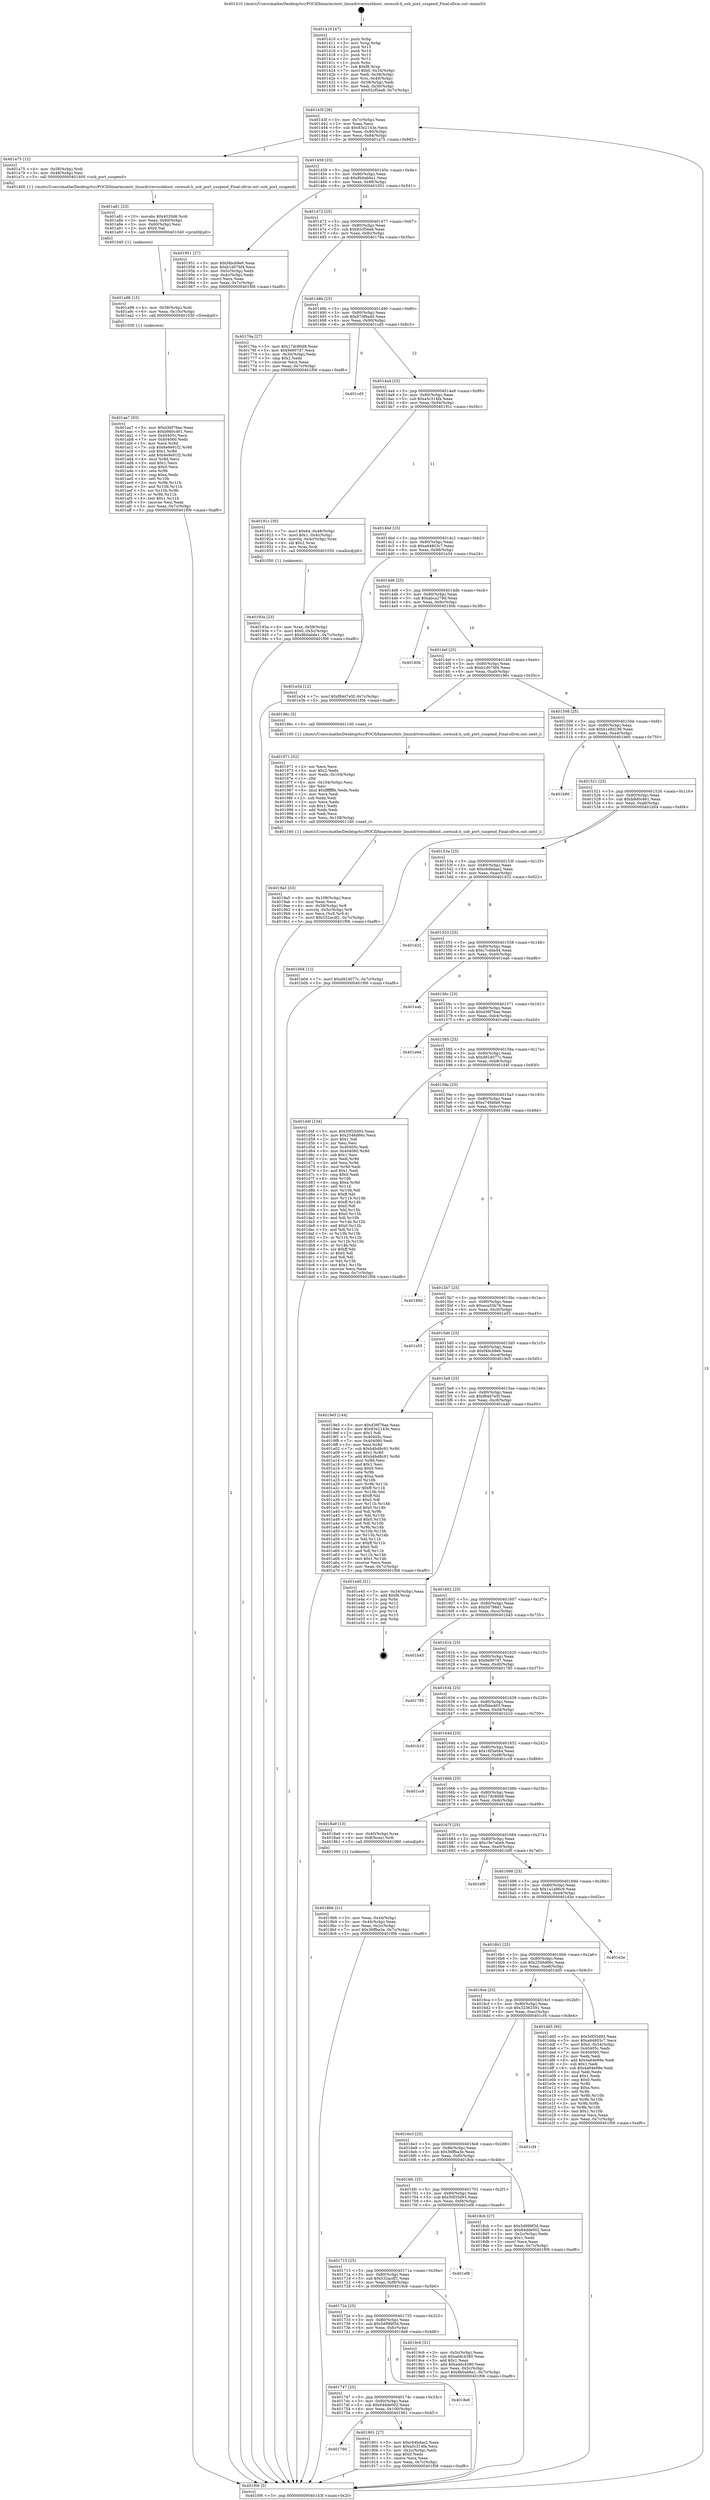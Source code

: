 digraph "0x401410" {
  label = "0x401410 (/mnt/c/Users/mathe/Desktop/tcc/POCII/binaries/extr_linuxdriversusbhost..coreusb.h_usb_port_suspend_Final-ollvm.out::main(0))"
  labelloc = "t"
  node[shape=record]

  Entry [label="",width=0.3,height=0.3,shape=circle,fillcolor=black,style=filled]
  "0x40143f" [label="{
     0x40143f [26]\l
     | [instrs]\l
     &nbsp;&nbsp;0x40143f \<+3\>: mov -0x7c(%rbp),%eax\l
     &nbsp;&nbsp;0x401442 \<+2\>: mov %eax,%ecx\l
     &nbsp;&nbsp;0x401444 \<+6\>: sub $0x83e2143e,%ecx\l
     &nbsp;&nbsp;0x40144a \<+3\>: mov %eax,-0x80(%rbp)\l
     &nbsp;&nbsp;0x40144d \<+6\>: mov %ecx,-0x84(%rbp)\l
     &nbsp;&nbsp;0x401453 \<+6\>: je 0000000000401a75 \<main+0x665\>\l
  }"]
  "0x401a75" [label="{
     0x401a75 [12]\l
     | [instrs]\l
     &nbsp;&nbsp;0x401a75 \<+4\>: mov -0x58(%rbp),%rdi\l
     &nbsp;&nbsp;0x401a79 \<+3\>: mov -0x48(%rbp),%esi\l
     &nbsp;&nbsp;0x401a7c \<+5\>: call 0000000000401400 \<usb_port_suspend\>\l
     | [calls]\l
     &nbsp;&nbsp;0x401400 \{1\} (/mnt/c/Users/mathe/Desktop/tcc/POCII/binaries/extr_linuxdriversusbhost..coreusb.h_usb_port_suspend_Final-ollvm.out::usb_port_suspend)\l
  }"]
  "0x401459" [label="{
     0x401459 [25]\l
     | [instrs]\l
     &nbsp;&nbsp;0x401459 \<+5\>: jmp 000000000040145e \<main+0x4e\>\l
     &nbsp;&nbsp;0x40145e \<+3\>: mov -0x80(%rbp),%eax\l
     &nbsp;&nbsp;0x401461 \<+5\>: sub $0x8b0ab6e1,%eax\l
     &nbsp;&nbsp;0x401466 \<+6\>: mov %eax,-0x88(%rbp)\l
     &nbsp;&nbsp;0x40146c \<+6\>: je 0000000000401951 \<main+0x541\>\l
  }"]
  Exit [label="",width=0.3,height=0.3,shape=circle,fillcolor=black,style=filled,peripheries=2]
  "0x401951" [label="{
     0x401951 [27]\l
     | [instrs]\l
     &nbsp;&nbsp;0x401951 \<+5\>: mov $0xf4bcb9e6,%eax\l
     &nbsp;&nbsp;0x401956 \<+5\>: mov $0xb1d076f4,%ecx\l
     &nbsp;&nbsp;0x40195b \<+3\>: mov -0x5c(%rbp),%edx\l
     &nbsp;&nbsp;0x40195e \<+3\>: cmp -0x4c(%rbp),%edx\l
     &nbsp;&nbsp;0x401961 \<+3\>: cmovl %ecx,%eax\l
     &nbsp;&nbsp;0x401964 \<+3\>: mov %eax,-0x7c(%rbp)\l
     &nbsp;&nbsp;0x401967 \<+5\>: jmp 0000000000401f06 \<main+0xaf6\>\l
  }"]
  "0x401472" [label="{
     0x401472 [25]\l
     | [instrs]\l
     &nbsp;&nbsp;0x401472 \<+5\>: jmp 0000000000401477 \<main+0x67\>\l
     &nbsp;&nbsp;0x401477 \<+3\>: mov -0x80(%rbp),%eax\l
     &nbsp;&nbsp;0x40147a \<+5\>: sub $0x92cf5ea8,%eax\l
     &nbsp;&nbsp;0x40147f \<+6\>: mov %eax,-0x8c(%rbp)\l
     &nbsp;&nbsp;0x401485 \<+6\>: je 000000000040176a \<main+0x35a\>\l
  }"]
  "0x401aa7" [label="{
     0x401aa7 [93]\l
     | [instrs]\l
     &nbsp;&nbsp;0x401aa7 \<+5\>: mov $0xd36f76ae,%eax\l
     &nbsp;&nbsp;0x401aac \<+5\>: mov $0xb9d0c461,%esi\l
     &nbsp;&nbsp;0x401ab1 \<+7\>: mov 0x40405c,%ecx\l
     &nbsp;&nbsp;0x401ab8 \<+7\>: mov 0x404060,%edx\l
     &nbsp;&nbsp;0x401abf \<+3\>: mov %ecx,%r8d\l
     &nbsp;&nbsp;0x401ac2 \<+7\>: sub $0x6e9e91f2,%r8d\l
     &nbsp;&nbsp;0x401ac9 \<+4\>: sub $0x1,%r8d\l
     &nbsp;&nbsp;0x401acd \<+7\>: add $0x6e9e91f2,%r8d\l
     &nbsp;&nbsp;0x401ad4 \<+4\>: imul %r8d,%ecx\l
     &nbsp;&nbsp;0x401ad8 \<+3\>: and $0x1,%ecx\l
     &nbsp;&nbsp;0x401adb \<+3\>: cmp $0x0,%ecx\l
     &nbsp;&nbsp;0x401ade \<+4\>: sete %r9b\l
     &nbsp;&nbsp;0x401ae2 \<+3\>: cmp $0xa,%edx\l
     &nbsp;&nbsp;0x401ae5 \<+4\>: setl %r10b\l
     &nbsp;&nbsp;0x401ae9 \<+3\>: mov %r9b,%r11b\l
     &nbsp;&nbsp;0x401aec \<+3\>: and %r10b,%r11b\l
     &nbsp;&nbsp;0x401aef \<+3\>: xor %r10b,%r9b\l
     &nbsp;&nbsp;0x401af2 \<+3\>: or %r9b,%r11b\l
     &nbsp;&nbsp;0x401af5 \<+4\>: test $0x1,%r11b\l
     &nbsp;&nbsp;0x401af9 \<+3\>: cmovne %esi,%eax\l
     &nbsp;&nbsp;0x401afc \<+3\>: mov %eax,-0x7c(%rbp)\l
     &nbsp;&nbsp;0x401aff \<+5\>: jmp 0000000000401f06 \<main+0xaf6\>\l
  }"]
  "0x40176a" [label="{
     0x40176a [27]\l
     | [instrs]\l
     &nbsp;&nbsp;0x40176a \<+5\>: mov $0x17dc90d8,%eax\l
     &nbsp;&nbsp;0x40176f \<+5\>: mov $0x9e907d7,%ecx\l
     &nbsp;&nbsp;0x401774 \<+3\>: mov -0x30(%rbp),%edx\l
     &nbsp;&nbsp;0x401777 \<+3\>: cmp $0x2,%edx\l
     &nbsp;&nbsp;0x40177a \<+3\>: cmovne %ecx,%eax\l
     &nbsp;&nbsp;0x40177d \<+3\>: mov %eax,-0x7c(%rbp)\l
     &nbsp;&nbsp;0x401780 \<+5\>: jmp 0000000000401f06 \<main+0xaf6\>\l
  }"]
  "0x40148b" [label="{
     0x40148b [25]\l
     | [instrs]\l
     &nbsp;&nbsp;0x40148b \<+5\>: jmp 0000000000401490 \<main+0x80\>\l
     &nbsp;&nbsp;0x401490 \<+3\>: mov -0x80(%rbp),%eax\l
     &nbsp;&nbsp;0x401493 \<+5\>: sub $0x97df9a40,%eax\l
     &nbsp;&nbsp;0x401498 \<+6\>: mov %eax,-0x90(%rbp)\l
     &nbsp;&nbsp;0x40149e \<+6\>: je 0000000000401cd5 \<main+0x8c5\>\l
  }"]
  "0x401f06" [label="{
     0x401f06 [5]\l
     | [instrs]\l
     &nbsp;&nbsp;0x401f06 \<+5\>: jmp 000000000040143f \<main+0x2f\>\l
  }"]
  "0x401410" [label="{
     0x401410 [47]\l
     | [instrs]\l
     &nbsp;&nbsp;0x401410 \<+1\>: push %rbp\l
     &nbsp;&nbsp;0x401411 \<+3\>: mov %rsp,%rbp\l
     &nbsp;&nbsp;0x401414 \<+2\>: push %r15\l
     &nbsp;&nbsp;0x401416 \<+2\>: push %r14\l
     &nbsp;&nbsp;0x401418 \<+2\>: push %r13\l
     &nbsp;&nbsp;0x40141a \<+2\>: push %r12\l
     &nbsp;&nbsp;0x40141c \<+1\>: push %rbx\l
     &nbsp;&nbsp;0x40141d \<+7\>: sub $0xf8,%rsp\l
     &nbsp;&nbsp;0x401424 \<+7\>: movl $0x0,-0x34(%rbp)\l
     &nbsp;&nbsp;0x40142b \<+3\>: mov %edi,-0x38(%rbp)\l
     &nbsp;&nbsp;0x40142e \<+4\>: mov %rsi,-0x40(%rbp)\l
     &nbsp;&nbsp;0x401432 \<+3\>: mov -0x38(%rbp),%edi\l
     &nbsp;&nbsp;0x401435 \<+3\>: mov %edi,-0x30(%rbp)\l
     &nbsp;&nbsp;0x401438 \<+7\>: movl $0x92cf5ea8,-0x7c(%rbp)\l
  }"]
  "0x401a98" [label="{
     0x401a98 [15]\l
     | [instrs]\l
     &nbsp;&nbsp;0x401a98 \<+4\>: mov -0x58(%rbp),%rdi\l
     &nbsp;&nbsp;0x401a9c \<+6\>: mov %eax,-0x10c(%rbp)\l
     &nbsp;&nbsp;0x401aa2 \<+5\>: call 0000000000401030 \<free@plt\>\l
     | [calls]\l
     &nbsp;&nbsp;0x401030 \{1\} (unknown)\l
  }"]
  "0x401cd5" [label="{
     0x401cd5\l
  }", style=dashed]
  "0x4014a4" [label="{
     0x4014a4 [25]\l
     | [instrs]\l
     &nbsp;&nbsp;0x4014a4 \<+5\>: jmp 00000000004014a9 \<main+0x99\>\l
     &nbsp;&nbsp;0x4014a9 \<+3\>: mov -0x80(%rbp),%eax\l
     &nbsp;&nbsp;0x4014ac \<+5\>: sub $0xa5c314fa,%eax\l
     &nbsp;&nbsp;0x4014b1 \<+6\>: mov %eax,-0x94(%rbp)\l
     &nbsp;&nbsp;0x4014b7 \<+6\>: je 000000000040191c \<main+0x50c\>\l
  }"]
  "0x401a81" [label="{
     0x401a81 [23]\l
     | [instrs]\l
     &nbsp;&nbsp;0x401a81 \<+10\>: movabs $0x4020d6,%rdi\l
     &nbsp;&nbsp;0x401a8b \<+3\>: mov %eax,-0x60(%rbp)\l
     &nbsp;&nbsp;0x401a8e \<+3\>: mov -0x60(%rbp),%esi\l
     &nbsp;&nbsp;0x401a91 \<+2\>: mov $0x0,%al\l
     &nbsp;&nbsp;0x401a93 \<+5\>: call 0000000000401040 \<printf@plt\>\l
     | [calls]\l
     &nbsp;&nbsp;0x401040 \{1\} (unknown)\l
  }"]
  "0x40191c" [label="{
     0x40191c [30]\l
     | [instrs]\l
     &nbsp;&nbsp;0x40191c \<+7\>: movl $0x64,-0x48(%rbp)\l
     &nbsp;&nbsp;0x401923 \<+7\>: movl $0x1,-0x4c(%rbp)\l
     &nbsp;&nbsp;0x40192a \<+4\>: movslq -0x4c(%rbp),%rax\l
     &nbsp;&nbsp;0x40192e \<+4\>: shl $0x2,%rax\l
     &nbsp;&nbsp;0x401932 \<+3\>: mov %rax,%rdi\l
     &nbsp;&nbsp;0x401935 \<+5\>: call 0000000000401050 \<malloc@plt\>\l
     | [calls]\l
     &nbsp;&nbsp;0x401050 \{1\} (unknown)\l
  }"]
  "0x4014bd" [label="{
     0x4014bd [25]\l
     | [instrs]\l
     &nbsp;&nbsp;0x4014bd \<+5\>: jmp 00000000004014c2 \<main+0xb2\>\l
     &nbsp;&nbsp;0x4014c2 \<+3\>: mov -0x80(%rbp),%eax\l
     &nbsp;&nbsp;0x4014c5 \<+5\>: sub $0xa94803c7,%eax\l
     &nbsp;&nbsp;0x4014ca \<+6\>: mov %eax,-0x98(%rbp)\l
     &nbsp;&nbsp;0x4014d0 \<+6\>: je 0000000000401e34 \<main+0xa24\>\l
  }"]
  "0x4019a5" [label="{
     0x4019a5 [33]\l
     | [instrs]\l
     &nbsp;&nbsp;0x4019a5 \<+6\>: mov -0x108(%rbp),%ecx\l
     &nbsp;&nbsp;0x4019ab \<+3\>: imul %eax,%ecx\l
     &nbsp;&nbsp;0x4019ae \<+4\>: mov -0x58(%rbp),%r8\l
     &nbsp;&nbsp;0x4019b2 \<+4\>: movslq -0x5c(%rbp),%r9\l
     &nbsp;&nbsp;0x4019b6 \<+4\>: mov %ecx,(%r8,%r9,4)\l
     &nbsp;&nbsp;0x4019ba \<+7\>: movl $0x532acdf1,-0x7c(%rbp)\l
     &nbsp;&nbsp;0x4019c1 \<+5\>: jmp 0000000000401f06 \<main+0xaf6\>\l
  }"]
  "0x401e34" [label="{
     0x401e34 [12]\l
     | [instrs]\l
     &nbsp;&nbsp;0x401e34 \<+7\>: movl $0xf84d7e5f,-0x7c(%rbp)\l
     &nbsp;&nbsp;0x401e3b \<+5\>: jmp 0000000000401f06 \<main+0xaf6\>\l
  }"]
  "0x4014d6" [label="{
     0x4014d6 [25]\l
     | [instrs]\l
     &nbsp;&nbsp;0x4014d6 \<+5\>: jmp 00000000004014db \<main+0xcb\>\l
     &nbsp;&nbsp;0x4014db \<+3\>: mov -0x80(%rbp),%eax\l
     &nbsp;&nbsp;0x4014de \<+5\>: sub $0xabca278d,%eax\l
     &nbsp;&nbsp;0x4014e3 \<+6\>: mov %eax,-0x9c(%rbp)\l
     &nbsp;&nbsp;0x4014e9 \<+6\>: je 000000000040180b \<main+0x3fb\>\l
  }"]
  "0x401971" [label="{
     0x401971 [52]\l
     | [instrs]\l
     &nbsp;&nbsp;0x401971 \<+2\>: xor %ecx,%ecx\l
     &nbsp;&nbsp;0x401973 \<+5\>: mov $0x2,%edx\l
     &nbsp;&nbsp;0x401978 \<+6\>: mov %edx,-0x104(%rbp)\l
     &nbsp;&nbsp;0x40197e \<+1\>: cltd\l
     &nbsp;&nbsp;0x40197f \<+6\>: mov -0x104(%rbp),%esi\l
     &nbsp;&nbsp;0x401985 \<+2\>: idiv %esi\l
     &nbsp;&nbsp;0x401987 \<+6\>: imul $0xfffffffe,%edx,%edx\l
     &nbsp;&nbsp;0x40198d \<+2\>: mov %ecx,%edi\l
     &nbsp;&nbsp;0x40198f \<+2\>: sub %edx,%edi\l
     &nbsp;&nbsp;0x401991 \<+2\>: mov %ecx,%edx\l
     &nbsp;&nbsp;0x401993 \<+3\>: sub $0x1,%edx\l
     &nbsp;&nbsp;0x401996 \<+2\>: add %edx,%edi\l
     &nbsp;&nbsp;0x401998 \<+2\>: sub %edi,%ecx\l
     &nbsp;&nbsp;0x40199a \<+6\>: mov %ecx,-0x108(%rbp)\l
     &nbsp;&nbsp;0x4019a0 \<+5\>: call 0000000000401160 \<next_i\>\l
     | [calls]\l
     &nbsp;&nbsp;0x401160 \{1\} (/mnt/c/Users/mathe/Desktop/tcc/POCII/binaries/extr_linuxdriversusbhost..coreusb.h_usb_port_suspend_Final-ollvm.out::next_i)\l
  }"]
  "0x40180b" [label="{
     0x40180b\l
  }", style=dashed]
  "0x4014ef" [label="{
     0x4014ef [25]\l
     | [instrs]\l
     &nbsp;&nbsp;0x4014ef \<+5\>: jmp 00000000004014f4 \<main+0xe4\>\l
     &nbsp;&nbsp;0x4014f4 \<+3\>: mov -0x80(%rbp),%eax\l
     &nbsp;&nbsp;0x4014f7 \<+5\>: sub $0xb1d076f4,%eax\l
     &nbsp;&nbsp;0x4014fc \<+6\>: mov %eax,-0xa0(%rbp)\l
     &nbsp;&nbsp;0x401502 \<+6\>: je 000000000040196c \<main+0x55c\>\l
  }"]
  "0x40193a" [label="{
     0x40193a [23]\l
     | [instrs]\l
     &nbsp;&nbsp;0x40193a \<+4\>: mov %rax,-0x58(%rbp)\l
     &nbsp;&nbsp;0x40193e \<+7\>: movl $0x0,-0x5c(%rbp)\l
     &nbsp;&nbsp;0x401945 \<+7\>: movl $0x8b0ab6e1,-0x7c(%rbp)\l
     &nbsp;&nbsp;0x40194c \<+5\>: jmp 0000000000401f06 \<main+0xaf6\>\l
  }"]
  "0x40196c" [label="{
     0x40196c [5]\l
     | [instrs]\l
     &nbsp;&nbsp;0x40196c \<+5\>: call 0000000000401160 \<next_i\>\l
     | [calls]\l
     &nbsp;&nbsp;0x401160 \{1\} (/mnt/c/Users/mathe/Desktop/tcc/POCII/binaries/extr_linuxdriversusbhost..coreusb.h_usb_port_suspend_Final-ollvm.out::next_i)\l
  }"]
  "0x401508" [label="{
     0x401508 [25]\l
     | [instrs]\l
     &nbsp;&nbsp;0x401508 \<+5\>: jmp 000000000040150d \<main+0xfd\>\l
     &nbsp;&nbsp;0x40150d \<+3\>: mov -0x80(%rbp),%eax\l
     &nbsp;&nbsp;0x401510 \<+5\>: sub $0xb1e8d186,%eax\l
     &nbsp;&nbsp;0x401515 \<+6\>: mov %eax,-0xa4(%rbp)\l
     &nbsp;&nbsp;0x40151b \<+6\>: je 0000000000401b60 \<main+0x750\>\l
  }"]
  "0x401760" [label="{
     0x401760\l
  }", style=dashed]
  "0x401b60" [label="{
     0x401b60\l
  }", style=dashed]
  "0x401521" [label="{
     0x401521 [25]\l
     | [instrs]\l
     &nbsp;&nbsp;0x401521 \<+5\>: jmp 0000000000401526 \<main+0x116\>\l
     &nbsp;&nbsp;0x401526 \<+3\>: mov -0x80(%rbp),%eax\l
     &nbsp;&nbsp;0x401529 \<+5\>: sub $0xb9d0c461,%eax\l
     &nbsp;&nbsp;0x40152e \<+6\>: mov %eax,-0xa8(%rbp)\l
     &nbsp;&nbsp;0x401534 \<+6\>: je 0000000000401b04 \<main+0x6f4\>\l
  }"]
  "0x401901" [label="{
     0x401901 [27]\l
     | [instrs]\l
     &nbsp;&nbsp;0x401901 \<+5\>: mov $0xc64bdae2,%eax\l
     &nbsp;&nbsp;0x401906 \<+5\>: mov $0xa5c314fa,%ecx\l
     &nbsp;&nbsp;0x40190b \<+3\>: mov -0x2c(%rbp),%edx\l
     &nbsp;&nbsp;0x40190e \<+3\>: cmp $0x0,%edx\l
     &nbsp;&nbsp;0x401911 \<+3\>: cmove %ecx,%eax\l
     &nbsp;&nbsp;0x401914 \<+3\>: mov %eax,-0x7c(%rbp)\l
     &nbsp;&nbsp;0x401917 \<+5\>: jmp 0000000000401f06 \<main+0xaf6\>\l
  }"]
  "0x401b04" [label="{
     0x401b04 [12]\l
     | [instrs]\l
     &nbsp;&nbsp;0x401b04 \<+7\>: movl $0xd924077c,-0x7c(%rbp)\l
     &nbsp;&nbsp;0x401b0b \<+5\>: jmp 0000000000401f06 \<main+0xaf6\>\l
  }"]
  "0x40153a" [label="{
     0x40153a [25]\l
     | [instrs]\l
     &nbsp;&nbsp;0x40153a \<+5\>: jmp 000000000040153f \<main+0x12f\>\l
     &nbsp;&nbsp;0x40153f \<+3\>: mov -0x80(%rbp),%eax\l
     &nbsp;&nbsp;0x401542 \<+5\>: sub $0xc64bdae2,%eax\l
     &nbsp;&nbsp;0x401547 \<+6\>: mov %eax,-0xac(%rbp)\l
     &nbsp;&nbsp;0x40154d \<+6\>: je 0000000000401d32 \<main+0x922\>\l
  }"]
  "0x401747" [label="{
     0x401747 [25]\l
     | [instrs]\l
     &nbsp;&nbsp;0x401747 \<+5\>: jmp 000000000040174c \<main+0x33c\>\l
     &nbsp;&nbsp;0x40174c \<+3\>: mov -0x80(%rbp),%eax\l
     &nbsp;&nbsp;0x40174f \<+5\>: sub $0x64dde002,%eax\l
     &nbsp;&nbsp;0x401754 \<+6\>: mov %eax,-0x100(%rbp)\l
     &nbsp;&nbsp;0x40175a \<+6\>: je 0000000000401901 \<main+0x4f1\>\l
  }"]
  "0x401d32" [label="{
     0x401d32\l
  }", style=dashed]
  "0x401553" [label="{
     0x401553 [25]\l
     | [instrs]\l
     &nbsp;&nbsp;0x401553 \<+5\>: jmp 0000000000401558 \<main+0x148\>\l
     &nbsp;&nbsp;0x401558 \<+3\>: mov -0x80(%rbp),%eax\l
     &nbsp;&nbsp;0x40155b \<+5\>: sub $0xc7cdda44,%eax\l
     &nbsp;&nbsp;0x401560 \<+6\>: mov %eax,-0xb0(%rbp)\l
     &nbsp;&nbsp;0x401566 \<+6\>: je 0000000000401eab \<main+0xa9b\>\l
  }"]
  "0x4018e6" [label="{
     0x4018e6\l
  }", style=dashed]
  "0x401eab" [label="{
     0x401eab\l
  }", style=dashed]
  "0x40156c" [label="{
     0x40156c [25]\l
     | [instrs]\l
     &nbsp;&nbsp;0x40156c \<+5\>: jmp 0000000000401571 \<main+0x161\>\l
     &nbsp;&nbsp;0x401571 \<+3\>: mov -0x80(%rbp),%eax\l
     &nbsp;&nbsp;0x401574 \<+5\>: sub $0xd36f76ae,%eax\l
     &nbsp;&nbsp;0x401579 \<+6\>: mov %eax,-0xb4(%rbp)\l
     &nbsp;&nbsp;0x40157f \<+6\>: je 0000000000401e6d \<main+0xa5d\>\l
  }"]
  "0x40172e" [label="{
     0x40172e [25]\l
     | [instrs]\l
     &nbsp;&nbsp;0x40172e \<+5\>: jmp 0000000000401733 \<main+0x323\>\l
     &nbsp;&nbsp;0x401733 \<+3\>: mov -0x80(%rbp),%eax\l
     &nbsp;&nbsp;0x401736 \<+5\>: sub $0x5d999f3d,%eax\l
     &nbsp;&nbsp;0x40173b \<+6\>: mov %eax,-0xfc(%rbp)\l
     &nbsp;&nbsp;0x401741 \<+6\>: je 00000000004018e6 \<main+0x4d6\>\l
  }"]
  "0x401e6d" [label="{
     0x401e6d\l
  }", style=dashed]
  "0x401585" [label="{
     0x401585 [25]\l
     | [instrs]\l
     &nbsp;&nbsp;0x401585 \<+5\>: jmp 000000000040158a \<main+0x17a\>\l
     &nbsp;&nbsp;0x40158a \<+3\>: mov -0x80(%rbp),%eax\l
     &nbsp;&nbsp;0x40158d \<+5\>: sub $0xd924077c,%eax\l
     &nbsp;&nbsp;0x401592 \<+6\>: mov %eax,-0xb8(%rbp)\l
     &nbsp;&nbsp;0x401598 \<+6\>: je 0000000000401d4f \<main+0x93f\>\l
  }"]
  "0x4019c6" [label="{
     0x4019c6 [31]\l
     | [instrs]\l
     &nbsp;&nbsp;0x4019c6 \<+3\>: mov -0x5c(%rbp),%eax\l
     &nbsp;&nbsp;0x4019c9 \<+5\>: sub $0xaddc4380,%eax\l
     &nbsp;&nbsp;0x4019ce \<+3\>: add $0x1,%eax\l
     &nbsp;&nbsp;0x4019d1 \<+5\>: add $0xaddc4380,%eax\l
     &nbsp;&nbsp;0x4019d6 \<+3\>: mov %eax,-0x5c(%rbp)\l
     &nbsp;&nbsp;0x4019d9 \<+7\>: movl $0x8b0ab6e1,-0x7c(%rbp)\l
     &nbsp;&nbsp;0x4019e0 \<+5\>: jmp 0000000000401f06 \<main+0xaf6\>\l
  }"]
  "0x401d4f" [label="{
     0x401d4f [134]\l
     | [instrs]\l
     &nbsp;&nbsp;0x401d4f \<+5\>: mov $0x50f35d93,%eax\l
     &nbsp;&nbsp;0x401d54 \<+5\>: mov $0x2546d66c,%ecx\l
     &nbsp;&nbsp;0x401d59 \<+2\>: mov $0x1,%dl\l
     &nbsp;&nbsp;0x401d5b \<+2\>: xor %esi,%esi\l
     &nbsp;&nbsp;0x401d5d \<+7\>: mov 0x40405c,%edi\l
     &nbsp;&nbsp;0x401d64 \<+8\>: mov 0x404060,%r8d\l
     &nbsp;&nbsp;0x401d6c \<+3\>: sub $0x1,%esi\l
     &nbsp;&nbsp;0x401d6f \<+3\>: mov %edi,%r9d\l
     &nbsp;&nbsp;0x401d72 \<+3\>: add %esi,%r9d\l
     &nbsp;&nbsp;0x401d75 \<+4\>: imul %r9d,%edi\l
     &nbsp;&nbsp;0x401d79 \<+3\>: and $0x1,%edi\l
     &nbsp;&nbsp;0x401d7c \<+3\>: cmp $0x0,%edi\l
     &nbsp;&nbsp;0x401d7f \<+4\>: sete %r10b\l
     &nbsp;&nbsp;0x401d83 \<+4\>: cmp $0xa,%r8d\l
     &nbsp;&nbsp;0x401d87 \<+4\>: setl %r11b\l
     &nbsp;&nbsp;0x401d8b \<+3\>: mov %r10b,%bl\l
     &nbsp;&nbsp;0x401d8e \<+3\>: xor $0xff,%bl\l
     &nbsp;&nbsp;0x401d91 \<+3\>: mov %r11b,%r14b\l
     &nbsp;&nbsp;0x401d94 \<+4\>: xor $0xff,%r14b\l
     &nbsp;&nbsp;0x401d98 \<+3\>: xor $0x0,%dl\l
     &nbsp;&nbsp;0x401d9b \<+3\>: mov %bl,%r15b\l
     &nbsp;&nbsp;0x401d9e \<+4\>: and $0x0,%r15b\l
     &nbsp;&nbsp;0x401da2 \<+3\>: and %dl,%r10b\l
     &nbsp;&nbsp;0x401da5 \<+3\>: mov %r14b,%r12b\l
     &nbsp;&nbsp;0x401da8 \<+4\>: and $0x0,%r12b\l
     &nbsp;&nbsp;0x401dac \<+3\>: and %dl,%r11b\l
     &nbsp;&nbsp;0x401daf \<+3\>: or %r10b,%r15b\l
     &nbsp;&nbsp;0x401db2 \<+3\>: or %r11b,%r12b\l
     &nbsp;&nbsp;0x401db5 \<+3\>: xor %r12b,%r15b\l
     &nbsp;&nbsp;0x401db8 \<+3\>: or %r14b,%bl\l
     &nbsp;&nbsp;0x401dbb \<+3\>: xor $0xff,%bl\l
     &nbsp;&nbsp;0x401dbe \<+3\>: or $0x0,%dl\l
     &nbsp;&nbsp;0x401dc1 \<+2\>: and %dl,%bl\l
     &nbsp;&nbsp;0x401dc3 \<+3\>: or %bl,%r15b\l
     &nbsp;&nbsp;0x401dc6 \<+4\>: test $0x1,%r15b\l
     &nbsp;&nbsp;0x401dca \<+3\>: cmovne %ecx,%eax\l
     &nbsp;&nbsp;0x401dcd \<+3\>: mov %eax,-0x7c(%rbp)\l
     &nbsp;&nbsp;0x401dd0 \<+5\>: jmp 0000000000401f06 \<main+0xaf6\>\l
  }"]
  "0x40159e" [label="{
     0x40159e [25]\l
     | [instrs]\l
     &nbsp;&nbsp;0x40159e \<+5\>: jmp 00000000004015a3 \<main+0x193\>\l
     &nbsp;&nbsp;0x4015a3 \<+3\>: mov -0x80(%rbp),%eax\l
     &nbsp;&nbsp;0x4015a6 \<+5\>: sub $0xe746bfa9,%eax\l
     &nbsp;&nbsp;0x4015ab \<+6\>: mov %eax,-0xbc(%rbp)\l
     &nbsp;&nbsp;0x4015b1 \<+6\>: je 000000000040189d \<main+0x48d\>\l
  }"]
  "0x401715" [label="{
     0x401715 [25]\l
     | [instrs]\l
     &nbsp;&nbsp;0x401715 \<+5\>: jmp 000000000040171a \<main+0x30a\>\l
     &nbsp;&nbsp;0x40171a \<+3\>: mov -0x80(%rbp),%eax\l
     &nbsp;&nbsp;0x40171d \<+5\>: sub $0x532acdf1,%eax\l
     &nbsp;&nbsp;0x401722 \<+6\>: mov %eax,-0xf8(%rbp)\l
     &nbsp;&nbsp;0x401728 \<+6\>: je 00000000004019c6 \<main+0x5b6\>\l
  }"]
  "0x40189d" [label="{
     0x40189d\l
  }", style=dashed]
  "0x4015b7" [label="{
     0x4015b7 [25]\l
     | [instrs]\l
     &nbsp;&nbsp;0x4015b7 \<+5\>: jmp 00000000004015bc \<main+0x1ac\>\l
     &nbsp;&nbsp;0x4015bc \<+3\>: mov -0x80(%rbp),%eax\l
     &nbsp;&nbsp;0x4015bf \<+5\>: sub $0xeca55b76,%eax\l
     &nbsp;&nbsp;0x4015c4 \<+6\>: mov %eax,-0xc0(%rbp)\l
     &nbsp;&nbsp;0x4015ca \<+6\>: je 0000000000401e55 \<main+0xa45\>\l
  }"]
  "0x401ef8" [label="{
     0x401ef8\l
  }", style=dashed]
  "0x401e55" [label="{
     0x401e55\l
  }", style=dashed]
  "0x4015d0" [label="{
     0x4015d0 [25]\l
     | [instrs]\l
     &nbsp;&nbsp;0x4015d0 \<+5\>: jmp 00000000004015d5 \<main+0x1c5\>\l
     &nbsp;&nbsp;0x4015d5 \<+3\>: mov -0x80(%rbp),%eax\l
     &nbsp;&nbsp;0x4015d8 \<+5\>: sub $0xf4bcb9e6,%eax\l
     &nbsp;&nbsp;0x4015dd \<+6\>: mov %eax,-0xc4(%rbp)\l
     &nbsp;&nbsp;0x4015e3 \<+6\>: je 00000000004019e5 \<main+0x5d5\>\l
  }"]
  "0x4016fc" [label="{
     0x4016fc [25]\l
     | [instrs]\l
     &nbsp;&nbsp;0x4016fc \<+5\>: jmp 0000000000401701 \<main+0x2f1\>\l
     &nbsp;&nbsp;0x401701 \<+3\>: mov -0x80(%rbp),%eax\l
     &nbsp;&nbsp;0x401704 \<+5\>: sub $0x50f35d93,%eax\l
     &nbsp;&nbsp;0x401709 \<+6\>: mov %eax,-0xf4(%rbp)\l
     &nbsp;&nbsp;0x40170f \<+6\>: je 0000000000401ef8 \<main+0xae8\>\l
  }"]
  "0x4019e5" [label="{
     0x4019e5 [144]\l
     | [instrs]\l
     &nbsp;&nbsp;0x4019e5 \<+5\>: mov $0xd36f76ae,%eax\l
     &nbsp;&nbsp;0x4019ea \<+5\>: mov $0x83e2143e,%ecx\l
     &nbsp;&nbsp;0x4019ef \<+2\>: mov $0x1,%dl\l
     &nbsp;&nbsp;0x4019f1 \<+7\>: mov 0x40405c,%esi\l
     &nbsp;&nbsp;0x4019f8 \<+7\>: mov 0x404060,%edi\l
     &nbsp;&nbsp;0x4019ff \<+3\>: mov %esi,%r8d\l
     &nbsp;&nbsp;0x401a02 \<+7\>: sub $0xb4bd8c91,%r8d\l
     &nbsp;&nbsp;0x401a09 \<+4\>: sub $0x1,%r8d\l
     &nbsp;&nbsp;0x401a0d \<+7\>: add $0xb4bd8c91,%r8d\l
     &nbsp;&nbsp;0x401a14 \<+4\>: imul %r8d,%esi\l
     &nbsp;&nbsp;0x401a18 \<+3\>: and $0x1,%esi\l
     &nbsp;&nbsp;0x401a1b \<+3\>: cmp $0x0,%esi\l
     &nbsp;&nbsp;0x401a1e \<+4\>: sete %r9b\l
     &nbsp;&nbsp;0x401a22 \<+3\>: cmp $0xa,%edi\l
     &nbsp;&nbsp;0x401a25 \<+4\>: setl %r10b\l
     &nbsp;&nbsp;0x401a29 \<+3\>: mov %r9b,%r11b\l
     &nbsp;&nbsp;0x401a2c \<+4\>: xor $0xff,%r11b\l
     &nbsp;&nbsp;0x401a30 \<+3\>: mov %r10b,%bl\l
     &nbsp;&nbsp;0x401a33 \<+3\>: xor $0xff,%bl\l
     &nbsp;&nbsp;0x401a36 \<+3\>: xor $0x0,%dl\l
     &nbsp;&nbsp;0x401a39 \<+3\>: mov %r11b,%r14b\l
     &nbsp;&nbsp;0x401a3c \<+4\>: and $0x0,%r14b\l
     &nbsp;&nbsp;0x401a40 \<+3\>: and %dl,%r9b\l
     &nbsp;&nbsp;0x401a43 \<+3\>: mov %bl,%r15b\l
     &nbsp;&nbsp;0x401a46 \<+4\>: and $0x0,%r15b\l
     &nbsp;&nbsp;0x401a4a \<+3\>: and %dl,%r10b\l
     &nbsp;&nbsp;0x401a4d \<+3\>: or %r9b,%r14b\l
     &nbsp;&nbsp;0x401a50 \<+3\>: or %r10b,%r15b\l
     &nbsp;&nbsp;0x401a53 \<+3\>: xor %r15b,%r14b\l
     &nbsp;&nbsp;0x401a56 \<+3\>: or %bl,%r11b\l
     &nbsp;&nbsp;0x401a59 \<+4\>: xor $0xff,%r11b\l
     &nbsp;&nbsp;0x401a5d \<+3\>: or $0x0,%dl\l
     &nbsp;&nbsp;0x401a60 \<+3\>: and %dl,%r11b\l
     &nbsp;&nbsp;0x401a63 \<+3\>: or %r11b,%r14b\l
     &nbsp;&nbsp;0x401a66 \<+4\>: test $0x1,%r14b\l
     &nbsp;&nbsp;0x401a6a \<+3\>: cmovne %ecx,%eax\l
     &nbsp;&nbsp;0x401a6d \<+3\>: mov %eax,-0x7c(%rbp)\l
     &nbsp;&nbsp;0x401a70 \<+5\>: jmp 0000000000401f06 \<main+0xaf6\>\l
  }"]
  "0x4015e9" [label="{
     0x4015e9 [25]\l
     | [instrs]\l
     &nbsp;&nbsp;0x4015e9 \<+5\>: jmp 00000000004015ee \<main+0x1de\>\l
     &nbsp;&nbsp;0x4015ee \<+3\>: mov -0x80(%rbp),%eax\l
     &nbsp;&nbsp;0x4015f1 \<+5\>: sub $0xf84d7e5f,%eax\l
     &nbsp;&nbsp;0x4015f6 \<+6\>: mov %eax,-0xc8(%rbp)\l
     &nbsp;&nbsp;0x4015fc \<+6\>: je 0000000000401e40 \<main+0xa30\>\l
  }"]
  "0x4018cb" [label="{
     0x4018cb [27]\l
     | [instrs]\l
     &nbsp;&nbsp;0x4018cb \<+5\>: mov $0x5d999f3d,%eax\l
     &nbsp;&nbsp;0x4018d0 \<+5\>: mov $0x64dde002,%ecx\l
     &nbsp;&nbsp;0x4018d5 \<+3\>: mov -0x2c(%rbp),%edx\l
     &nbsp;&nbsp;0x4018d8 \<+3\>: cmp $0x1,%edx\l
     &nbsp;&nbsp;0x4018db \<+3\>: cmovl %ecx,%eax\l
     &nbsp;&nbsp;0x4018de \<+3\>: mov %eax,-0x7c(%rbp)\l
     &nbsp;&nbsp;0x4018e1 \<+5\>: jmp 0000000000401f06 \<main+0xaf6\>\l
  }"]
  "0x401e40" [label="{
     0x401e40 [21]\l
     | [instrs]\l
     &nbsp;&nbsp;0x401e40 \<+3\>: mov -0x34(%rbp),%eax\l
     &nbsp;&nbsp;0x401e43 \<+7\>: add $0xf8,%rsp\l
     &nbsp;&nbsp;0x401e4a \<+1\>: pop %rbx\l
     &nbsp;&nbsp;0x401e4b \<+2\>: pop %r12\l
     &nbsp;&nbsp;0x401e4d \<+2\>: pop %r13\l
     &nbsp;&nbsp;0x401e4f \<+2\>: pop %r14\l
     &nbsp;&nbsp;0x401e51 \<+2\>: pop %r15\l
     &nbsp;&nbsp;0x401e53 \<+1\>: pop %rbp\l
     &nbsp;&nbsp;0x401e54 \<+1\>: ret\l
  }"]
  "0x401602" [label="{
     0x401602 [25]\l
     | [instrs]\l
     &nbsp;&nbsp;0x401602 \<+5\>: jmp 0000000000401607 \<main+0x1f7\>\l
     &nbsp;&nbsp;0x401607 \<+3\>: mov -0x80(%rbp),%eax\l
     &nbsp;&nbsp;0x40160a \<+5\>: sub $0x5d798d1,%eax\l
     &nbsp;&nbsp;0x40160f \<+6\>: mov %eax,-0xcc(%rbp)\l
     &nbsp;&nbsp;0x401615 \<+6\>: je 0000000000401b45 \<main+0x735\>\l
  }"]
  "0x4016e3" [label="{
     0x4016e3 [25]\l
     | [instrs]\l
     &nbsp;&nbsp;0x4016e3 \<+5\>: jmp 00000000004016e8 \<main+0x2d8\>\l
     &nbsp;&nbsp;0x4016e8 \<+3\>: mov -0x80(%rbp),%eax\l
     &nbsp;&nbsp;0x4016eb \<+5\>: sub $0x36ffba3e,%eax\l
     &nbsp;&nbsp;0x4016f0 \<+6\>: mov %eax,-0xf0(%rbp)\l
     &nbsp;&nbsp;0x4016f6 \<+6\>: je 00000000004018cb \<main+0x4bb\>\l
  }"]
  "0x401b45" [label="{
     0x401b45\l
  }", style=dashed]
  "0x40161b" [label="{
     0x40161b [25]\l
     | [instrs]\l
     &nbsp;&nbsp;0x40161b \<+5\>: jmp 0000000000401620 \<main+0x210\>\l
     &nbsp;&nbsp;0x401620 \<+3\>: mov -0x80(%rbp),%eax\l
     &nbsp;&nbsp;0x401623 \<+5\>: sub $0x9e907d7,%eax\l
     &nbsp;&nbsp;0x401628 \<+6\>: mov %eax,-0xd0(%rbp)\l
     &nbsp;&nbsp;0x40162e \<+6\>: je 0000000000401785 \<main+0x375\>\l
  }"]
  "0x401cf4" [label="{
     0x401cf4\l
  }", style=dashed]
  "0x401785" [label="{
     0x401785\l
  }", style=dashed]
  "0x401634" [label="{
     0x401634 [25]\l
     | [instrs]\l
     &nbsp;&nbsp;0x401634 \<+5\>: jmp 0000000000401639 \<main+0x229\>\l
     &nbsp;&nbsp;0x401639 \<+3\>: mov -0x80(%rbp),%eax\l
     &nbsp;&nbsp;0x40163c \<+5\>: sub $0xfbbe403,%eax\l
     &nbsp;&nbsp;0x401641 \<+6\>: mov %eax,-0xd4(%rbp)\l
     &nbsp;&nbsp;0x401647 \<+6\>: je 0000000000401b10 \<main+0x700\>\l
  }"]
  "0x4016ca" [label="{
     0x4016ca [25]\l
     | [instrs]\l
     &nbsp;&nbsp;0x4016ca \<+5\>: jmp 00000000004016cf \<main+0x2bf\>\l
     &nbsp;&nbsp;0x4016cf \<+3\>: mov -0x80(%rbp),%eax\l
     &nbsp;&nbsp;0x4016d2 \<+5\>: sub $0x32362591,%eax\l
     &nbsp;&nbsp;0x4016d7 \<+6\>: mov %eax,-0xec(%rbp)\l
     &nbsp;&nbsp;0x4016dd \<+6\>: je 0000000000401cf4 \<main+0x8e4\>\l
  }"]
  "0x401b10" [label="{
     0x401b10\l
  }", style=dashed]
  "0x40164d" [label="{
     0x40164d [25]\l
     | [instrs]\l
     &nbsp;&nbsp;0x40164d \<+5\>: jmp 0000000000401652 \<main+0x242\>\l
     &nbsp;&nbsp;0x401652 \<+3\>: mov -0x80(%rbp),%eax\l
     &nbsp;&nbsp;0x401655 \<+5\>: sub $0x16f3a044,%eax\l
     &nbsp;&nbsp;0x40165a \<+6\>: mov %eax,-0xd8(%rbp)\l
     &nbsp;&nbsp;0x401660 \<+6\>: je 0000000000401cc9 \<main+0x8b9\>\l
  }"]
  "0x401dd5" [label="{
     0x401dd5 [95]\l
     | [instrs]\l
     &nbsp;&nbsp;0x401dd5 \<+5\>: mov $0x50f35d93,%eax\l
     &nbsp;&nbsp;0x401dda \<+5\>: mov $0xa94803c7,%ecx\l
     &nbsp;&nbsp;0x401ddf \<+7\>: movl $0x0,-0x34(%rbp)\l
     &nbsp;&nbsp;0x401de6 \<+7\>: mov 0x40405c,%edx\l
     &nbsp;&nbsp;0x401ded \<+7\>: mov 0x404060,%esi\l
     &nbsp;&nbsp;0x401df4 \<+2\>: mov %edx,%edi\l
     &nbsp;&nbsp;0x401df6 \<+6\>: add $0x4a64e99e,%edi\l
     &nbsp;&nbsp;0x401dfc \<+3\>: sub $0x1,%edi\l
     &nbsp;&nbsp;0x401dff \<+6\>: sub $0x4a64e99e,%edi\l
     &nbsp;&nbsp;0x401e05 \<+3\>: imul %edi,%edx\l
     &nbsp;&nbsp;0x401e08 \<+3\>: and $0x1,%edx\l
     &nbsp;&nbsp;0x401e0b \<+3\>: cmp $0x0,%edx\l
     &nbsp;&nbsp;0x401e0e \<+4\>: sete %r8b\l
     &nbsp;&nbsp;0x401e12 \<+3\>: cmp $0xa,%esi\l
     &nbsp;&nbsp;0x401e15 \<+4\>: setl %r9b\l
     &nbsp;&nbsp;0x401e19 \<+3\>: mov %r8b,%r10b\l
     &nbsp;&nbsp;0x401e1c \<+3\>: and %r9b,%r10b\l
     &nbsp;&nbsp;0x401e1f \<+3\>: xor %r9b,%r8b\l
     &nbsp;&nbsp;0x401e22 \<+3\>: or %r8b,%r10b\l
     &nbsp;&nbsp;0x401e25 \<+4\>: test $0x1,%r10b\l
     &nbsp;&nbsp;0x401e29 \<+3\>: cmovne %ecx,%eax\l
     &nbsp;&nbsp;0x401e2c \<+3\>: mov %eax,-0x7c(%rbp)\l
     &nbsp;&nbsp;0x401e2f \<+5\>: jmp 0000000000401f06 \<main+0xaf6\>\l
  }"]
  "0x401cc9" [label="{
     0x401cc9\l
  }", style=dashed]
  "0x401666" [label="{
     0x401666 [25]\l
     | [instrs]\l
     &nbsp;&nbsp;0x401666 \<+5\>: jmp 000000000040166b \<main+0x25b\>\l
     &nbsp;&nbsp;0x40166b \<+3\>: mov -0x80(%rbp),%eax\l
     &nbsp;&nbsp;0x40166e \<+5\>: sub $0x17dc90d8,%eax\l
     &nbsp;&nbsp;0x401673 \<+6\>: mov %eax,-0xdc(%rbp)\l
     &nbsp;&nbsp;0x401679 \<+6\>: je 00000000004018a9 \<main+0x499\>\l
  }"]
  "0x4016b1" [label="{
     0x4016b1 [25]\l
     | [instrs]\l
     &nbsp;&nbsp;0x4016b1 \<+5\>: jmp 00000000004016b6 \<main+0x2a6\>\l
     &nbsp;&nbsp;0x4016b6 \<+3\>: mov -0x80(%rbp),%eax\l
     &nbsp;&nbsp;0x4016b9 \<+5\>: sub $0x2546d66c,%eax\l
     &nbsp;&nbsp;0x4016be \<+6\>: mov %eax,-0xe8(%rbp)\l
     &nbsp;&nbsp;0x4016c4 \<+6\>: je 0000000000401dd5 \<main+0x9c5\>\l
  }"]
  "0x4018a9" [label="{
     0x4018a9 [13]\l
     | [instrs]\l
     &nbsp;&nbsp;0x4018a9 \<+4\>: mov -0x40(%rbp),%rax\l
     &nbsp;&nbsp;0x4018ad \<+4\>: mov 0x8(%rax),%rdi\l
     &nbsp;&nbsp;0x4018b1 \<+5\>: call 0000000000401060 \<atoi@plt\>\l
     | [calls]\l
     &nbsp;&nbsp;0x401060 \{1\} (unknown)\l
  }"]
  "0x40167f" [label="{
     0x40167f [25]\l
     | [instrs]\l
     &nbsp;&nbsp;0x40167f \<+5\>: jmp 0000000000401684 \<main+0x274\>\l
     &nbsp;&nbsp;0x401684 \<+3\>: mov -0x80(%rbp),%eax\l
     &nbsp;&nbsp;0x401687 \<+5\>: sub $0x19e7abeb,%eax\l
     &nbsp;&nbsp;0x40168c \<+6\>: mov %eax,-0xe0(%rbp)\l
     &nbsp;&nbsp;0x401692 \<+6\>: je 0000000000401bf0 \<main+0x7e0\>\l
  }"]
  "0x4018b6" [label="{
     0x4018b6 [21]\l
     | [instrs]\l
     &nbsp;&nbsp;0x4018b6 \<+3\>: mov %eax,-0x44(%rbp)\l
     &nbsp;&nbsp;0x4018b9 \<+3\>: mov -0x44(%rbp),%eax\l
     &nbsp;&nbsp;0x4018bc \<+3\>: mov %eax,-0x2c(%rbp)\l
     &nbsp;&nbsp;0x4018bf \<+7\>: movl $0x36ffba3e,-0x7c(%rbp)\l
     &nbsp;&nbsp;0x4018c6 \<+5\>: jmp 0000000000401f06 \<main+0xaf6\>\l
  }"]
  "0x401d3e" [label="{
     0x401d3e\l
  }", style=dashed]
  "0x401bf0" [label="{
     0x401bf0\l
  }", style=dashed]
  "0x401698" [label="{
     0x401698 [25]\l
     | [instrs]\l
     &nbsp;&nbsp;0x401698 \<+5\>: jmp 000000000040169d \<main+0x28d\>\l
     &nbsp;&nbsp;0x40169d \<+3\>: mov -0x80(%rbp),%eax\l
     &nbsp;&nbsp;0x4016a0 \<+5\>: sub $0x1a1a86c9,%eax\l
     &nbsp;&nbsp;0x4016a5 \<+6\>: mov %eax,-0xe4(%rbp)\l
     &nbsp;&nbsp;0x4016ab \<+6\>: je 0000000000401d3e \<main+0x92e\>\l
  }"]
  Entry -> "0x401410" [label=" 1"]
  "0x40143f" -> "0x401a75" [label=" 1"]
  "0x40143f" -> "0x401459" [label=" 15"]
  "0x401e40" -> Exit [label=" 1"]
  "0x401459" -> "0x401951" [label=" 2"]
  "0x401459" -> "0x401472" [label=" 13"]
  "0x401e34" -> "0x401f06" [label=" 1"]
  "0x401472" -> "0x40176a" [label=" 1"]
  "0x401472" -> "0x40148b" [label=" 12"]
  "0x40176a" -> "0x401f06" [label=" 1"]
  "0x401410" -> "0x40143f" [label=" 1"]
  "0x401f06" -> "0x40143f" [label=" 15"]
  "0x401dd5" -> "0x401f06" [label=" 1"]
  "0x40148b" -> "0x401cd5" [label=" 0"]
  "0x40148b" -> "0x4014a4" [label=" 12"]
  "0x401d4f" -> "0x401f06" [label=" 1"]
  "0x4014a4" -> "0x40191c" [label=" 1"]
  "0x4014a4" -> "0x4014bd" [label=" 11"]
  "0x401b04" -> "0x401f06" [label=" 1"]
  "0x4014bd" -> "0x401e34" [label=" 1"]
  "0x4014bd" -> "0x4014d6" [label=" 10"]
  "0x401aa7" -> "0x401f06" [label=" 1"]
  "0x4014d6" -> "0x40180b" [label=" 0"]
  "0x4014d6" -> "0x4014ef" [label=" 10"]
  "0x401a98" -> "0x401aa7" [label=" 1"]
  "0x4014ef" -> "0x40196c" [label=" 1"]
  "0x4014ef" -> "0x401508" [label=" 9"]
  "0x401a81" -> "0x401a98" [label=" 1"]
  "0x401508" -> "0x401b60" [label=" 0"]
  "0x401508" -> "0x401521" [label=" 9"]
  "0x401a75" -> "0x401a81" [label=" 1"]
  "0x401521" -> "0x401b04" [label=" 1"]
  "0x401521" -> "0x40153a" [label=" 8"]
  "0x4019e5" -> "0x401f06" [label=" 1"]
  "0x40153a" -> "0x401d32" [label=" 0"]
  "0x40153a" -> "0x401553" [label=" 8"]
  "0x4019a5" -> "0x401f06" [label=" 1"]
  "0x401553" -> "0x401eab" [label=" 0"]
  "0x401553" -> "0x40156c" [label=" 8"]
  "0x401971" -> "0x4019a5" [label=" 1"]
  "0x40156c" -> "0x401e6d" [label=" 0"]
  "0x40156c" -> "0x401585" [label=" 8"]
  "0x401951" -> "0x401f06" [label=" 2"]
  "0x401585" -> "0x401d4f" [label=" 1"]
  "0x401585" -> "0x40159e" [label=" 7"]
  "0x40193a" -> "0x401f06" [label=" 1"]
  "0x40159e" -> "0x40189d" [label=" 0"]
  "0x40159e" -> "0x4015b7" [label=" 7"]
  "0x401901" -> "0x401f06" [label=" 1"]
  "0x4015b7" -> "0x401e55" [label=" 0"]
  "0x4015b7" -> "0x4015d0" [label=" 7"]
  "0x401747" -> "0x401760" [label=" 0"]
  "0x4015d0" -> "0x4019e5" [label=" 1"]
  "0x4015d0" -> "0x4015e9" [label=" 6"]
  "0x4019c6" -> "0x401f06" [label=" 1"]
  "0x4015e9" -> "0x401e40" [label=" 1"]
  "0x4015e9" -> "0x401602" [label=" 5"]
  "0x40172e" -> "0x401747" [label=" 1"]
  "0x401602" -> "0x401b45" [label=" 0"]
  "0x401602" -> "0x40161b" [label=" 5"]
  "0x40196c" -> "0x401971" [label=" 1"]
  "0x40161b" -> "0x401785" [label=" 0"]
  "0x40161b" -> "0x401634" [label=" 5"]
  "0x401715" -> "0x40172e" [label=" 1"]
  "0x401634" -> "0x401b10" [label=" 0"]
  "0x401634" -> "0x40164d" [label=" 5"]
  "0x40191c" -> "0x40193a" [label=" 1"]
  "0x40164d" -> "0x401cc9" [label=" 0"]
  "0x40164d" -> "0x401666" [label=" 5"]
  "0x4016fc" -> "0x401715" [label=" 2"]
  "0x401666" -> "0x4018a9" [label=" 1"]
  "0x401666" -> "0x40167f" [label=" 4"]
  "0x4018a9" -> "0x4018b6" [label=" 1"]
  "0x4018b6" -> "0x401f06" [label=" 1"]
  "0x401747" -> "0x401901" [label=" 1"]
  "0x40167f" -> "0x401bf0" [label=" 0"]
  "0x40167f" -> "0x401698" [label=" 4"]
  "0x4018cb" -> "0x401f06" [label=" 1"]
  "0x401698" -> "0x401d3e" [label=" 0"]
  "0x401698" -> "0x4016b1" [label=" 4"]
  "0x4016fc" -> "0x401ef8" [label=" 0"]
  "0x4016b1" -> "0x401dd5" [label=" 1"]
  "0x4016b1" -> "0x4016ca" [label=" 3"]
  "0x401715" -> "0x4019c6" [label=" 1"]
  "0x4016ca" -> "0x401cf4" [label=" 0"]
  "0x4016ca" -> "0x4016e3" [label=" 3"]
  "0x40172e" -> "0x4018e6" [label=" 0"]
  "0x4016e3" -> "0x4018cb" [label=" 1"]
  "0x4016e3" -> "0x4016fc" [label=" 2"]
}
